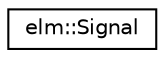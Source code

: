 digraph G
{
  edge [fontname="Helvetica",fontsize="10",labelfontname="Helvetica",labelfontsize="10"];
  node [fontname="Helvetica",fontsize="10",shape=record];
  rankdir="LR";
  Node1 [label="elm::Signal",height=0.2,width=0.4,color="black", fillcolor="white", style="filled",URL="$classelm_1_1Signal.html",tooltip="The Signal class, a class for holding single and multiple samples of features."];
}
